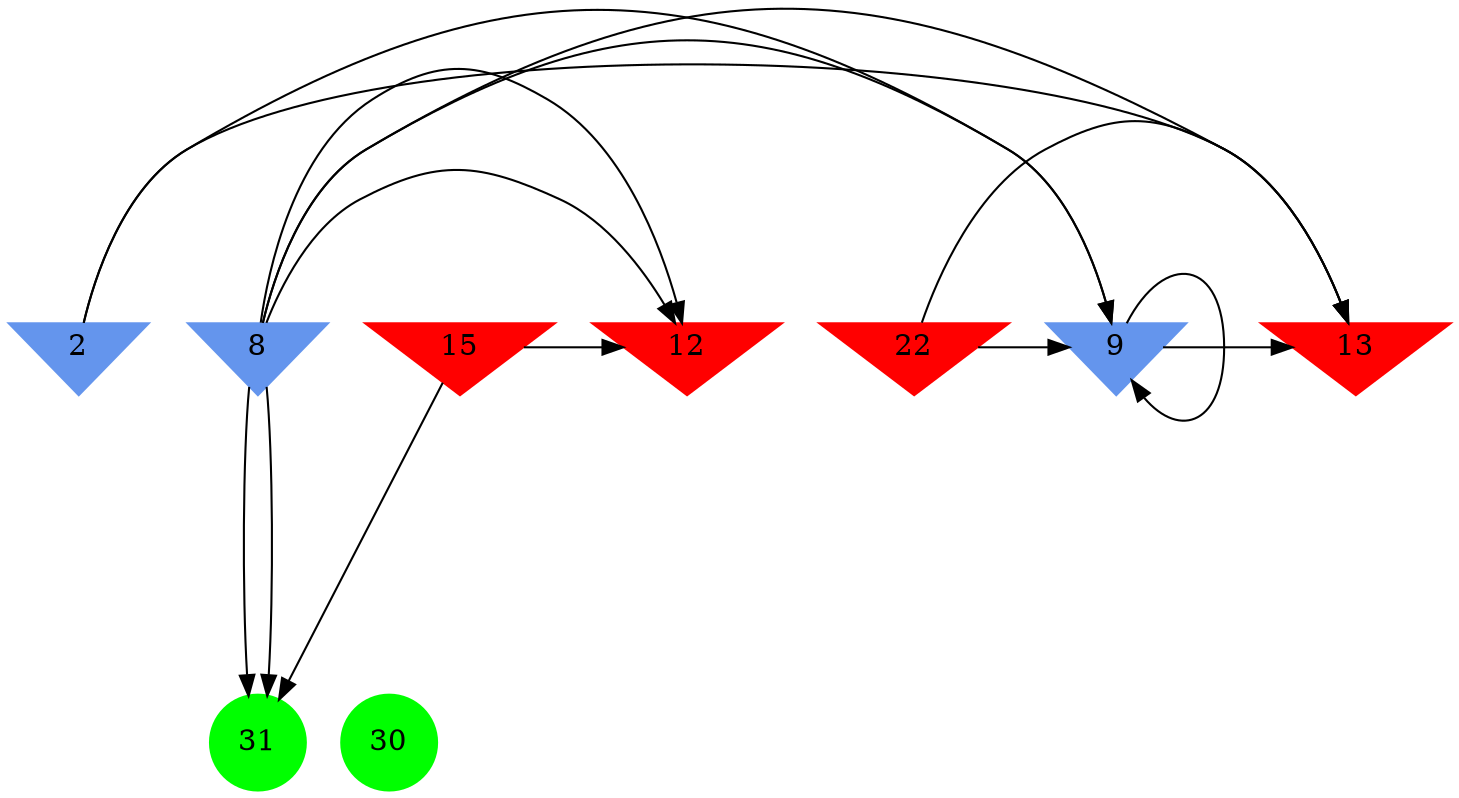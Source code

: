 digraph brain {
	ranksep=2.0;
	2 [shape=invtriangle,style=filled,color=cornflowerblue];
	8 [shape=invtriangle,style=filled,color=cornflowerblue];
	9 [shape=invtriangle,style=filled,color=cornflowerblue];
	12 [shape=invtriangle,style=filled,color=red];
	13 [shape=invtriangle,style=filled,color=red];
	15 [shape=invtriangle,style=filled,color=red];
	22 [shape=invtriangle,style=filled,color=red];
	30 [shape=circle,style=filled,color=green];
	31 [shape=circle,style=filled,color=green];
	8	->	31;
	8	->	12;
	15	->	31;
	15	->	12;
	8	->	31;
	8	->	12;
	9	->	9;
	9	->	13;
	2	->	9;
	2	->	13;
	22	->	9;
	22	->	13;
	8	->	9;
	8	->	13;
	{ rank=same; 2; 8; 9; 12; 13; 15; 22; }
	{ rank=same; }
	{ rank=same; 30; 31; }
}
